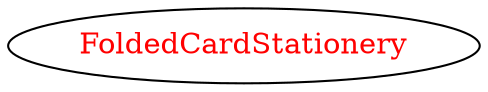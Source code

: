 digraph dependencyGraph {
 concentrate=true;
 ranksep="2.0";
 rankdir="LR"; 
 splines="ortho";
"FoldedCardStationery" [fontcolor="red"];
}